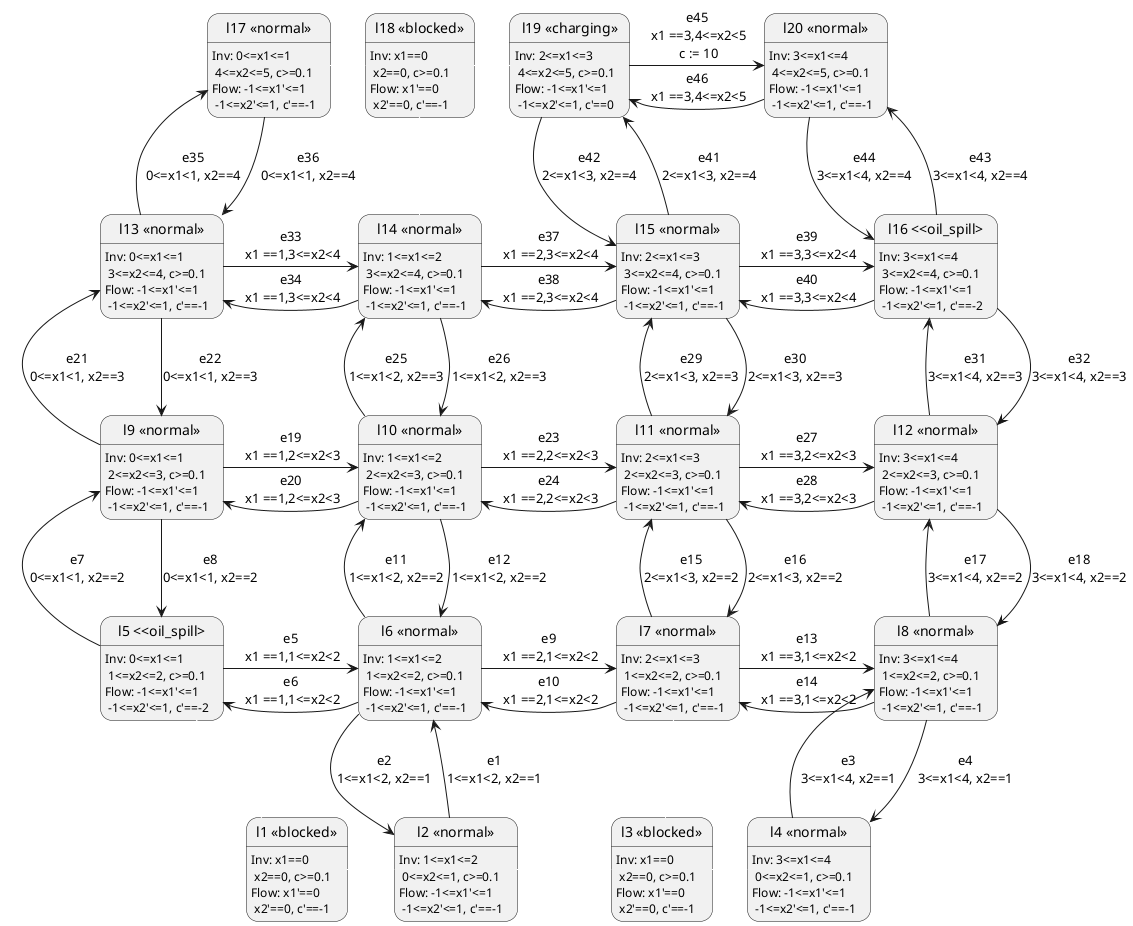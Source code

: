 @startuml unsat_model_1.puml
skinparam state {
  BackgroundColor<<normal>> White
  BackgroundColor<<barrier>> Red
  BackgroundColor<<oil_spill>> Yellow
  BackgroundColor<<charging>> Green
}

state "l1 <<blocked>>" as loc1:Inv: x1==0 \n x2==0, c>=0.1\nFlow: x1'==0 \n x2'==0, c'==-1
state "l2 <<normal>>" as loc2:Inv: 1<=x1<=2\n 0<=x2<=1, c>=0.1\nFlow: -1<=x1'<=1 \n -1<=x2'<=1, c'==-1
state "l3 <<blocked>>" as loc3:Inv: x1==0 \n x2==0, c>=0.1\nFlow: x1'==0 \n x2'==0, c'==-1
state "l4 <<normal>>" as loc4:Inv: 3<=x1<=4\n 0<=x2<=1, c>=0.1\nFlow: -1<=x1'<=1 \n -1<=x2'<=1, c'==-1
state "l5 <<oil_spill>" as loc5:Inv: 0<=x1<=1\n 1<=x2<=2, c>=0.1\nFlow: -1<=x1'<=1 \n -1<=x2'<=1, c'==-2
state "l6 <<normal>>" as loc6:Inv: 1<=x1<=2\n 1<=x2<=2, c>=0.1\nFlow: -1<=x1'<=1 \n -1<=x2'<=1, c'==-1
state "l7 <<normal>>" as loc7:Inv: 2<=x1<=3\n 1<=x2<=2, c>=0.1\nFlow: -1<=x1'<=1 \n -1<=x2'<=1, c'==-1
state "l8 <<normal>>" as loc8:Inv: 3<=x1<=4\n 1<=x2<=2, c>=0.1\nFlow: -1<=x1'<=1 \n -1<=x2'<=1, c'==-1
state "l9 <<normal>>" as loc9:Inv: 0<=x1<=1\n 2<=x2<=3, c>=0.1\nFlow: -1<=x1'<=1 \n -1<=x2'<=1, c'==-1
state "l10 <<normal>>" as loc10:Inv: 1<=x1<=2\n 2<=x2<=3, c>=0.1\nFlow: -1<=x1'<=1 \n -1<=x2'<=1, c'==-1
state "l11 <<normal>>" as loc11:Inv: 2<=x1<=3\n 2<=x2<=3, c>=0.1\nFlow: -1<=x1'<=1 \n -1<=x2'<=1, c'==-1
state "l12 <<normal>>" as loc12:Inv: 3<=x1<=4\n 2<=x2<=3, c>=0.1\nFlow: -1<=x1'<=1 \n -1<=x2'<=1, c'==-1
state "l13 <<normal>>" as loc13:Inv: 0<=x1<=1\n 3<=x2<=4, c>=0.1\nFlow: -1<=x1'<=1 \n -1<=x2'<=1, c'==-1
state "l14 <<normal>>" as loc14:Inv: 1<=x1<=2\n 3<=x2<=4, c>=0.1\nFlow: -1<=x1'<=1 \n -1<=x2'<=1, c'==-1
state "l15 <<normal>>" as loc15:Inv: 2<=x1<=3\n 3<=x2<=4, c>=0.1\nFlow: -1<=x1'<=1 \n -1<=x2'<=1, c'==-1
state "l16 <<oil_spill>" as loc16:Inv: 3<=x1<=4\n 3<=x2<=4, c>=0.1\nFlow: -1<=x1'<=1 \n -1<=x2'<=1, c'==-2
state "l17 <<normal>>" as loc17:Inv: 0<=x1<=1\n 4<=x2<=5, c>=0.1\nFlow: -1<=x1'<=1 \n -1<=x2'<=1, c'==-1
state "l18 <<blocked>>" as loc18:Inv: x1==0 \n x2==0, c>=0.1\nFlow: x1'==0 \n x2'==0, c'==-1
state "l19 <<charging>>" as loc19:Inv: 2<=x1<=3\n 4<=x2<=5, c>=0.1\nFlow: -1<=x1'<=1 \n -1<=x2'<=1, c'==0
state "l20 <<normal>>" as loc20:Inv: 3<=x1<=4\n 4<=x2<=5, c>=0.1\nFlow: -1<=x1'<=1 \n -1<=x2'<=1, c'==-1

loc1-right[#white]->loc2
loc1-up[#white]->loc5
loc2-right[#white]->loc3
loc2 -up-> loc6: e1\n1<=x1<2, x2==1
loc6 -down-> loc2: e2\n1<=x1<2, x2==1
loc3-right[#white]->loc4
loc3-up[#white]->loc7
loc4 -up-> loc8: e3\n3<=x1<4, x2==1
loc8 -down-> loc4: e4\n3<=x1<4, x2==1
loc5 -right-> loc6: e5\n x1 ==1,1<=x2<2
loc6 -left-> loc5: e6\n x1 ==1,1<=x2<2
loc5 -up-> loc9: e7\n0<=x1<1, x2==2
loc9 -down-> loc5: e8\n0<=x1<1, x2==2
loc6 -right-> loc7: e9\n x1 ==2,1<=x2<2
loc7 -left-> loc6: e10\n x1 ==2,1<=x2<2
loc6 -up-> loc10: e11\n1<=x1<2, x2==2
loc10 -down-> loc6: e12\n1<=x1<2, x2==2
loc7 -right-> loc8: e13\n x1 ==3,1<=x2<2
loc8 -left-> loc7: e14\n x1 ==3,1<=x2<2
loc7 -up-> loc11: e15\n2<=x1<3, x2==2
loc11 -down-> loc7: e16\n2<=x1<3, x2==2
loc8 -up-> loc12: e17\n3<=x1<4, x2==2
loc12 -down-> loc8: e18\n3<=x1<4, x2==2
loc9 -right-> loc10: e19\n x1 ==1,2<=x2<3
loc10 -left-> loc9: e20\n x1 ==1,2<=x2<3
loc9 -up-> loc13: e21\n0<=x1<1, x2==3
loc13 -down-> loc9: e22\n0<=x1<1, x2==3
loc10 -right-> loc11: e23\n x1 ==2,2<=x2<3
loc11 -left-> loc10: e24\n x1 ==2,2<=x2<3
loc10 -up-> loc14: e25\n1<=x1<2, x2==3
loc14 -down-> loc10: e26\n1<=x1<2, x2==3
loc11 -right-> loc12: e27\n x1 ==3,2<=x2<3
loc12 -left-> loc11: e28\n x1 ==3,2<=x2<3
loc11 -up-> loc15: e29\n2<=x1<3, x2==3
loc15 -down-> loc11: e30\n2<=x1<3, x2==3
loc12 -up-> loc16: e31\n3<=x1<4, x2==3
loc16 -down-> loc12: e32\n3<=x1<4, x2==3
loc13 -right-> loc14: e33\n x1 ==1,3<=x2<4
loc14 -left-> loc13: e34\n x1 ==1,3<=x2<4
loc13 -up-> loc17: e35\n0<=x1<1, x2==4
loc17 -down-> loc13: e36\n0<=x1<1, x2==4
loc14 -right-> loc15: e37\n x1 ==2,3<=x2<4
loc15 -left-> loc14: e38\n x1 ==2,3<=x2<4
loc14-up[#white]->loc18
loc15 -right-> loc16: e39\n x1 ==3,3<=x2<4
loc16 -left-> loc15: e40\n x1 ==3,3<=x2<4
loc15 -up-> loc19: e41\n2<=x1<3, x2==4
loc19 -down-> loc15: e42\n2<=x1<3, x2==4
loc16 -up-> loc20: e43\n3<=x1<4, x2==4
loc20 -down-> loc16: e44\n3<=x1<4, x2==4
loc17-right[#white]->loc18
loc18-right[#white]->loc19
loc19 -right-> loc20: e45\n x1 ==3,4<=x2<5\n c := 10
loc20 -left-> loc19: e46\n x1 ==3,4<=x2<5
@enduml

